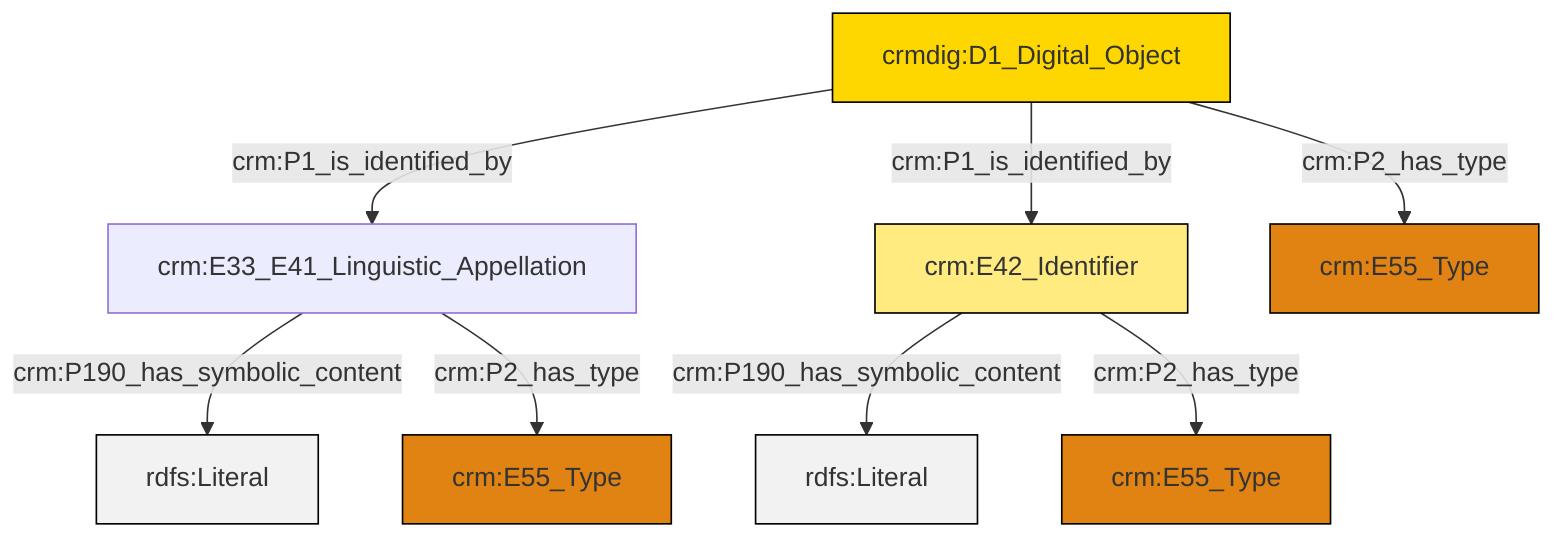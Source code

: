 graph TD
classDef Literal fill:#f2f2f2,stroke:#000000;
classDef CRM_Entity fill:#FFFFFF,stroke:#000000;
classDef Temporal_Entity fill:#00C9E6, stroke:#000000;
classDef Type fill:#E18312, stroke:#000000;
classDef Time-Span fill:#2C9C91, stroke:#000000;
classDef Appellation fill:#FFEB7F, stroke:#000000;
classDef Place fill:#008836, stroke:#000000;
classDef Persistent_Item fill:#B266B2, stroke:#000000;
classDef Conceptual_Object fill:#FFD700, stroke:#000000;
classDef Physical_Thing fill:#D2B48C, stroke:#000000;
classDef Actor fill:#f58aad, stroke:#000000;
classDef PC_Classes fill:#4ce600, stroke:#000000;
classDef Multi fill:#cccccc,stroke:#000000;

2["crm:E42_Identifier"]:::Appellation -->|crm:P190_has_symbolic_content| 3[rdfs:Literal]:::Literal
2["crm:E42_Identifier"]:::Appellation -->|crm:P2_has_type| 6["crm:E55_Type"]:::Type
4["crmdig:D1_Digital_Object"]:::Conceptual_Object -->|crm:P2_has_type| 10["crm:E55_Type"]:::Type
0["crm:E33_E41_Linguistic_Appellation"]:::Default -->|crm:P190_has_symbolic_content| 13[rdfs:Literal]:::Literal
4["crmdig:D1_Digital_Object"]:::Conceptual_Object -->|crm:P1_is_identified_by| 0["crm:E33_E41_Linguistic_Appellation"]:::Default
4["crmdig:D1_Digital_Object"]:::Conceptual_Object -->|crm:P1_is_identified_by| 2["crm:E42_Identifier"]:::Appellation
0["crm:E33_E41_Linguistic_Appellation"]:::Default -->|crm:P2_has_type| 8["crm:E55_Type"]:::Type